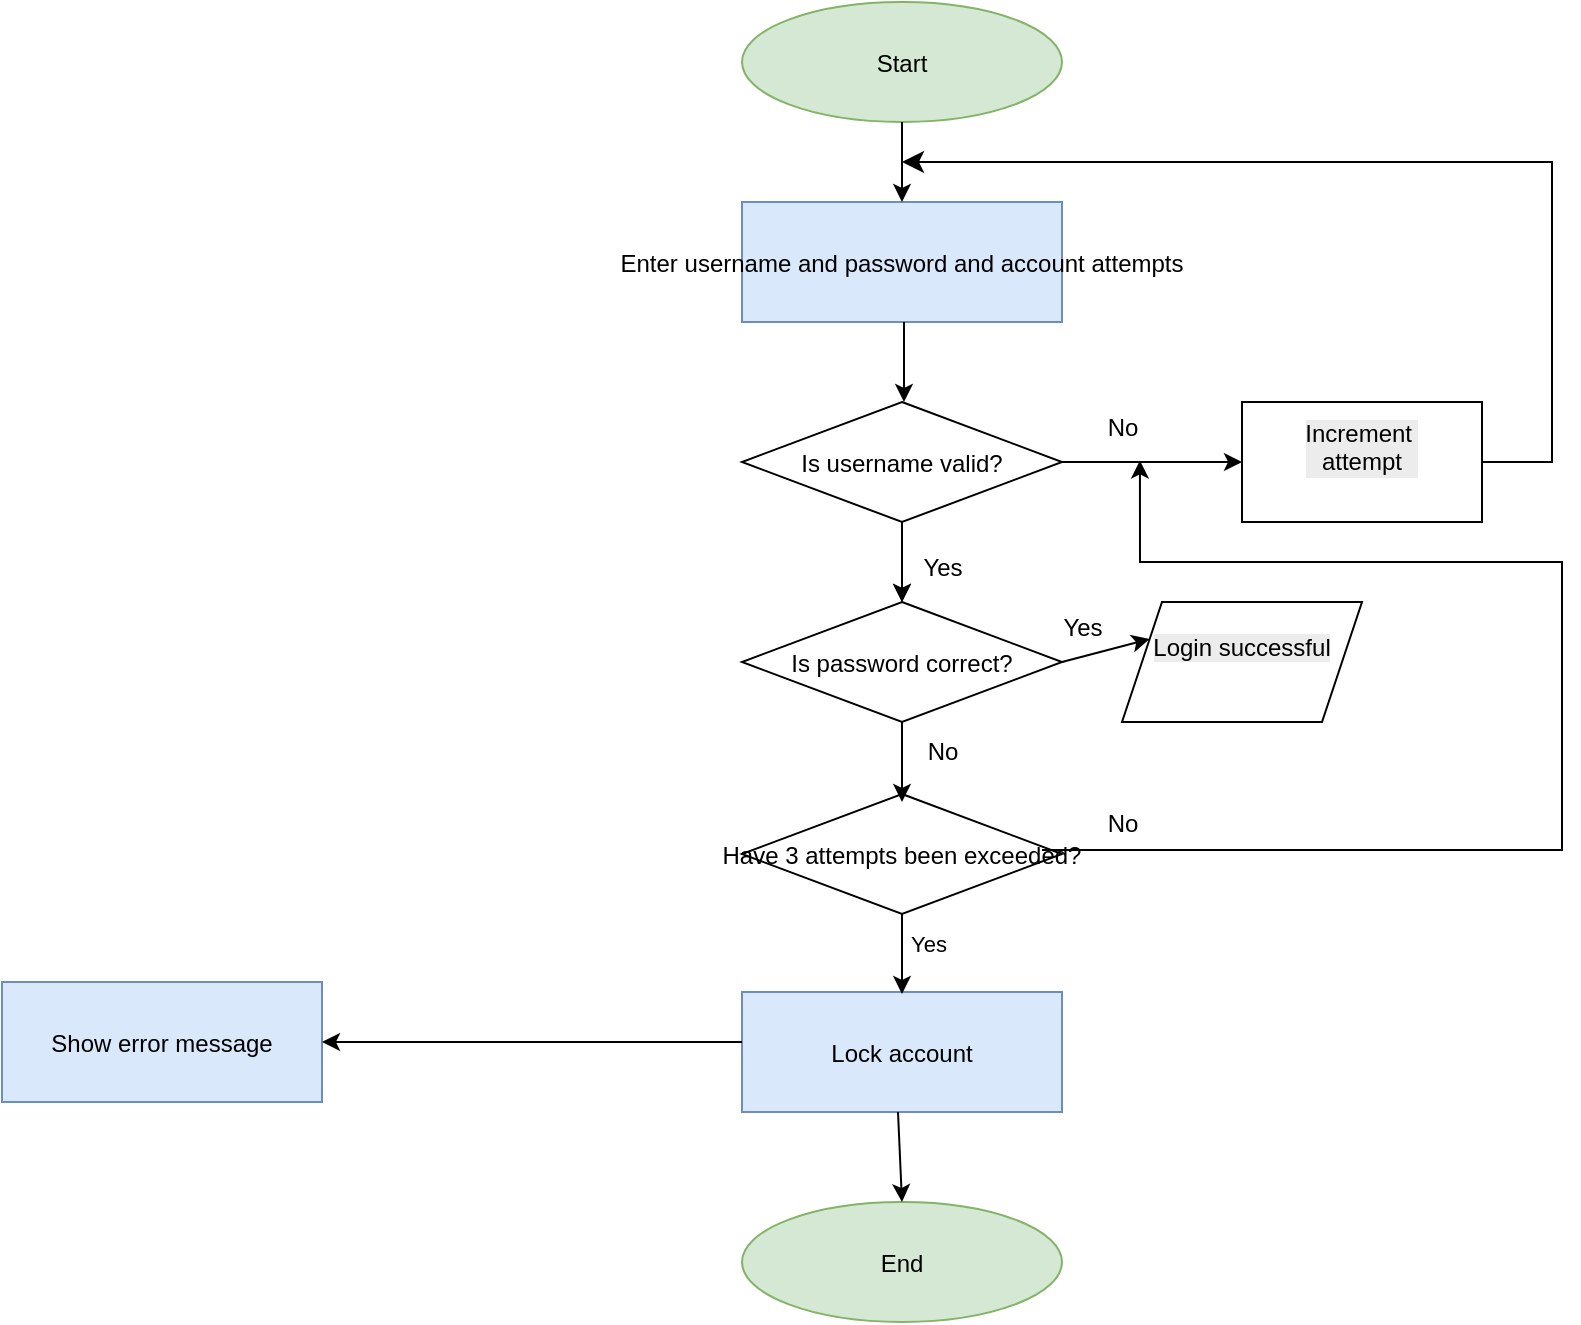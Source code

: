 <mxfile version="28.0.7">
  <diagram name="Page-1" id="U3b2GhnmvktdcThRNdnL">
    <mxGraphModel grid="1" page="1" gridSize="10" guides="1" tooltips="1" connect="1" arrows="1" fold="1" pageScale="1" pageWidth="850" pageHeight="1100" math="0" shadow="0">
      <root>
        <mxCell id="0" />
        <mxCell id="1" parent="0" />
        <mxCell id="RFkGbob6kJECIms63f6e-1" value="Start" style="ellipse;fillColor=#d5e8d4;strokeColor=#82b366;" vertex="1" parent="1">
          <mxGeometry x="720" y="380" width="160" height="60" as="geometry" />
        </mxCell>
        <mxCell id="RFkGbob6kJECIms63f6e-2" value="Enter username and password and account attempts" style="rounded=0;fillColor=#dae8fc;strokeColor=#6c8ebf;" vertex="1" parent="1">
          <mxGeometry x="720" y="480" width="160" height="60" as="geometry" />
        </mxCell>
        <mxCell id="RFkGbob6kJECIms63f6e-3" value="" style="edgeStyle=orthogonalEdgeStyle;rounded=0;orthogonalLoop=1;jettySize=auto;html=1;" edge="1" parent="1" source="RFkGbob6kJECIms63f6e-4" target="RFkGbob6kJECIms63f6e-5">
          <mxGeometry relative="1" as="geometry" />
        </mxCell>
        <mxCell id="RFkGbob6kJECIms63f6e-4" value="Is username valid?" style="rhombus;fillColor=#ffffff;strokeColor=#000000;" vertex="1" parent="1">
          <mxGeometry x="720" y="580" width="160" height="60" as="geometry" />
        </mxCell>
        <mxCell id="RFkGbob6kJECIms63f6e-5" value="Is password correct?" style="rhombus;fillColor=#ffffff;strokeColor=#000000;" vertex="1" parent="1">
          <mxGeometry x="720" y="680" width="160" height="60" as="geometry" />
        </mxCell>
        <mxCell id="RFkGbob6kJECIms63f6e-6" value="Show error message" style="rounded=0;fillColor=#dae8fc;strokeColor=#6c8ebf;" vertex="1" parent="1">
          <mxGeometry x="350" y="870" width="160" height="60" as="geometry" />
        </mxCell>
        <mxCell id="RFkGbob6kJECIms63f6e-7" value="Have 3 attempts been exceeded?" style="rhombus;fillColor=#ffffff;strokeColor=#000000;" vertex="1" parent="1">
          <mxGeometry x="720" y="776" width="160" height="60" as="geometry" />
        </mxCell>
        <mxCell id="RFkGbob6kJECIms63f6e-8" value="Lock account" style="rounded=0;fillColor=#dae8fc;strokeColor=#6c8ebf;" vertex="1" parent="1">
          <mxGeometry x="720" y="875" width="160" height="60" as="geometry" />
        </mxCell>
        <mxCell id="RFkGbob6kJECIms63f6e-9" value="End" style="ellipse;fillColor=#d5e8d4;strokeColor=#82b366;" vertex="1" parent="1">
          <mxGeometry x="720" y="980" width="160" height="60" as="geometry" />
        </mxCell>
        <mxCell id="RFkGbob6kJECIms63f6e-10" value="" style="endArrow=classic;html=1;rounded=0;" edge="1" parent="1" target="RFkGbob6kJECIms63f6e-2">
          <mxGeometry width="50" height="50" relative="1" as="geometry">
            <mxPoint x="800" y="440" as="sourcePoint" />
            <mxPoint x="850" y="390" as="targetPoint" />
          </mxGeometry>
        </mxCell>
        <mxCell id="RFkGbob6kJECIms63f6e-11" value="" style="endArrow=classic;html=1;rounded=0;" edge="1" parent="1">
          <mxGeometry width="50" height="50" relative="1" as="geometry">
            <mxPoint x="801" y="540" as="sourcePoint" />
            <mxPoint x="801" y="580" as="targetPoint" />
          </mxGeometry>
        </mxCell>
        <mxCell id="RFkGbob6kJECIms63f6e-12" value="" style="endArrow=classic;html=1;rounded=0;" edge="1" parent="1">
          <mxGeometry width="50" height="50" relative="1" as="geometry">
            <mxPoint x="800" y="640" as="sourcePoint" />
            <mxPoint x="800" y="680" as="targetPoint" />
          </mxGeometry>
        </mxCell>
        <mxCell id="RFkGbob6kJECIms63f6e-13" value="" style="endArrow=classic;html=1;rounded=0;" edge="1" parent="1">
          <mxGeometry width="50" height="50" relative="1" as="geometry">
            <mxPoint x="800" y="836" as="sourcePoint" />
            <mxPoint x="800" y="876" as="targetPoint" />
          </mxGeometry>
        </mxCell>
        <mxCell id="RFkGbob6kJECIms63f6e-14" value="Yes" style="edgeLabel;html=1;align=center;verticalAlign=middle;resizable=0;points=[];" connectable="0" vertex="1" parent="RFkGbob6kJECIms63f6e-13">
          <mxGeometry x="-0.25" y="13" relative="1" as="geometry">
            <mxPoint as="offset" />
          </mxGeometry>
        </mxCell>
        <mxCell id="RFkGbob6kJECIms63f6e-15" value="" style="endArrow=classic;html=1;rounded=0;" edge="1" parent="1">
          <mxGeometry width="50" height="50" relative="1" as="geometry">
            <mxPoint x="800" y="740" as="sourcePoint" />
            <mxPoint x="800" y="780" as="targetPoint" />
          </mxGeometry>
        </mxCell>
        <mxCell id="RFkGbob6kJECIms63f6e-16" value="" style="endArrow=classic;html=1;rounded=0;entryX=0.5;entryY=0;entryDx=0;entryDy=0;" edge="1" parent="1" target="RFkGbob6kJECIms63f6e-9">
          <mxGeometry width="50" height="50" relative="1" as="geometry">
            <mxPoint x="798" y="935" as="sourcePoint" />
            <mxPoint x="803.967" y="975.038" as="targetPoint" />
          </mxGeometry>
        </mxCell>
        <mxCell id="RFkGbob6kJECIms63f6e-17" value="" style="endArrow=classic;html=1;rounded=0;entryX=0;entryY=0.5;entryDx=0;entryDy=0;" edge="1" parent="1">
          <mxGeometry width="50" height="50" relative="1" as="geometry">
            <mxPoint x="880" y="610" as="sourcePoint" />
            <mxPoint x="970" y="610" as="targetPoint" />
          </mxGeometry>
        </mxCell>
        <mxCell id="RFkGbob6kJECIms63f6e-18" value="No" style="text;html=1;align=center;verticalAlign=middle;resizable=0;points=[];autosize=1;strokeColor=none;fillColor=none;" vertex="1" parent="1">
          <mxGeometry x="890" y="578" width="40" height="30" as="geometry" />
        </mxCell>
        <mxCell id="RFkGbob6kJECIms63f6e-19" value="Yes" style="text;html=1;align=center;verticalAlign=middle;resizable=0;points=[];autosize=1;strokeColor=none;fillColor=none;" vertex="1" parent="1">
          <mxGeometry x="800" y="648" width="40" height="30" as="geometry" />
        </mxCell>
        <mxCell id="RFkGbob6kJECIms63f6e-20" value="No" style="text;html=1;align=center;verticalAlign=middle;resizable=0;points=[];autosize=1;strokeColor=none;fillColor=none;" vertex="1" parent="1">
          <mxGeometry x="890" y="776" width="40" height="30" as="geometry" />
        </mxCell>
        <mxCell id="RFkGbob6kJECIms63f6e-21" value="&#xa;&lt;span style=&quot;color: rgb(0, 0, 0); font-family: Helvetica; font-size: 12px; font-style: normal; font-variant-ligatures: normal; font-variant-caps: normal; font-weight: 400; letter-spacing: normal; orphans: 2; text-align: center; text-indent: 0px; text-transform: none; widows: 2; word-spacing: 0px; -webkit-text-stroke-width: 0px; white-space: nowrap; background-color: rgb(236, 236, 236); text-decoration-thickness: initial; text-decoration-style: initial; text-decoration-color: initial; display: inline !important; float: none;&quot;&gt;Login successful&lt;/span&gt;&#xa;&#xa;" style="shape=parallelogram;perimeter=parallelogramPerimeter;whiteSpace=wrap;html=1;fixedSize=1;" vertex="1" parent="1">
          <mxGeometry x="910" y="680" width="120" height="60" as="geometry" />
        </mxCell>
        <mxCell id="RFkGbob6kJECIms63f6e-22" value="&#xa;&lt;span style=&quot;color: rgb(0, 0, 0); font-family: Helvetica; font-size: 12px; font-style: normal; font-variant-ligatures: normal; font-variant-caps: normal; font-weight: 400; letter-spacing: normal; orphans: 2; text-align: center; text-indent: 0px; text-transform: none; widows: 2; word-spacing: 0px; -webkit-text-stroke-width: 0px; white-space: normal; background-color: rgb(236, 236, 236); text-decoration-thickness: initial; text-decoration-style: initial; text-decoration-color: initial; display: inline !important; float: none;&quot;&gt;Increment&amp;nbsp;&lt;/span&gt;&lt;div style=&quot;forced-color-adjust: none; color: rgb(0, 0, 0); font-family: Helvetica; font-size: 12px; font-style: normal; font-variant-ligatures: normal; font-variant-caps: normal; font-weight: 400; letter-spacing: normal; orphans: 2; text-align: center; text-indent: 0px; text-transform: none; widows: 2; word-spacing: 0px; -webkit-text-stroke-width: 0px; white-space: normal; background-color: rgb(236, 236, 236); text-decoration-thickness: initial; text-decoration-style: initial; text-decoration-color: initial;&quot;&gt;attempt&lt;/div&gt;&#xa;&#xa;" style="rounded=0;whiteSpace=wrap;html=1;" vertex="1" parent="1">
          <mxGeometry x="970" y="580" width="120" height="60" as="geometry" />
        </mxCell>
        <mxCell id="RFkGbob6kJECIms63f6e-23" value="No" style="text;html=1;align=center;verticalAlign=middle;resizable=0;points=[];autosize=1;strokeColor=none;fillColor=none;" vertex="1" parent="1">
          <mxGeometry x="800" y="740" width="40" height="30" as="geometry" />
        </mxCell>
        <mxCell id="RFkGbob6kJECIms63f6e-24" value="" style="edgeStyle=elbowEdgeStyle;elbow=horizontal;endArrow=classic;html=1;curved=0;rounded=0;endSize=8;startSize=8;exitX=1;exitY=0.5;exitDx=0;exitDy=0;" edge="1" parent="1" source="RFkGbob6kJECIms63f6e-22">
          <mxGeometry width="50" height="50" relative="1" as="geometry">
            <mxPoint x="1100" y="608" as="sourcePoint" />
            <mxPoint x="800" y="460" as="targetPoint" />
            <Array as="points">
              <mxPoint x="1125" y="568" />
            </Array>
          </mxGeometry>
        </mxCell>
        <mxCell id="RFkGbob6kJECIms63f6e-25" value="" style="endArrow=classic;html=1;rounded=0;entryX=0;entryY=0.25;entryDx=0;entryDy=0;" edge="1" parent="1" target="RFkGbob6kJECIms63f6e-21">
          <mxGeometry width="50" height="50" relative="1" as="geometry">
            <mxPoint x="880" y="710" as="sourcePoint" />
            <mxPoint x="930" y="660" as="targetPoint" />
          </mxGeometry>
        </mxCell>
        <mxCell id="RFkGbob6kJECIms63f6e-26" value="Yes" style="text;html=1;align=center;verticalAlign=middle;resizable=0;points=[];autosize=1;strokeColor=none;fillColor=none;" vertex="1" parent="1">
          <mxGeometry x="870" y="678" width="40" height="30" as="geometry" />
        </mxCell>
        <mxCell id="RFkGbob6kJECIms63f6e-27" value="" style="endArrow=classic;html=1;rounded=0;entryX=1;entryY=0.5;entryDx=0;entryDy=0;" edge="1" parent="1" target="RFkGbob6kJECIms63f6e-6">
          <mxGeometry width="50" height="50" relative="1" as="geometry">
            <mxPoint x="720" y="900" as="sourcePoint" />
            <mxPoint x="510" y="905" as="targetPoint" />
          </mxGeometry>
        </mxCell>
        <mxCell id="RFkGbob6kJECIms63f6e-28" value="" style="endArrow=classic;html=1;rounded=0;entryX=0.724;entryY=1.241;entryDx=0;entryDy=0;entryPerimeter=0;" edge="1" parent="1">
          <mxGeometry width="50" height="50" relative="1" as="geometry">
            <mxPoint x="870" y="804" as="sourcePoint" />
            <mxPoint x="918.96" y="609.23" as="targetPoint" />
            <Array as="points">
              <mxPoint x="1130" y="804" />
              <mxPoint x="1130" y="660" />
              <mxPoint x="919" y="660" />
            </Array>
          </mxGeometry>
        </mxCell>
      </root>
    </mxGraphModel>
  </diagram>
</mxfile>
